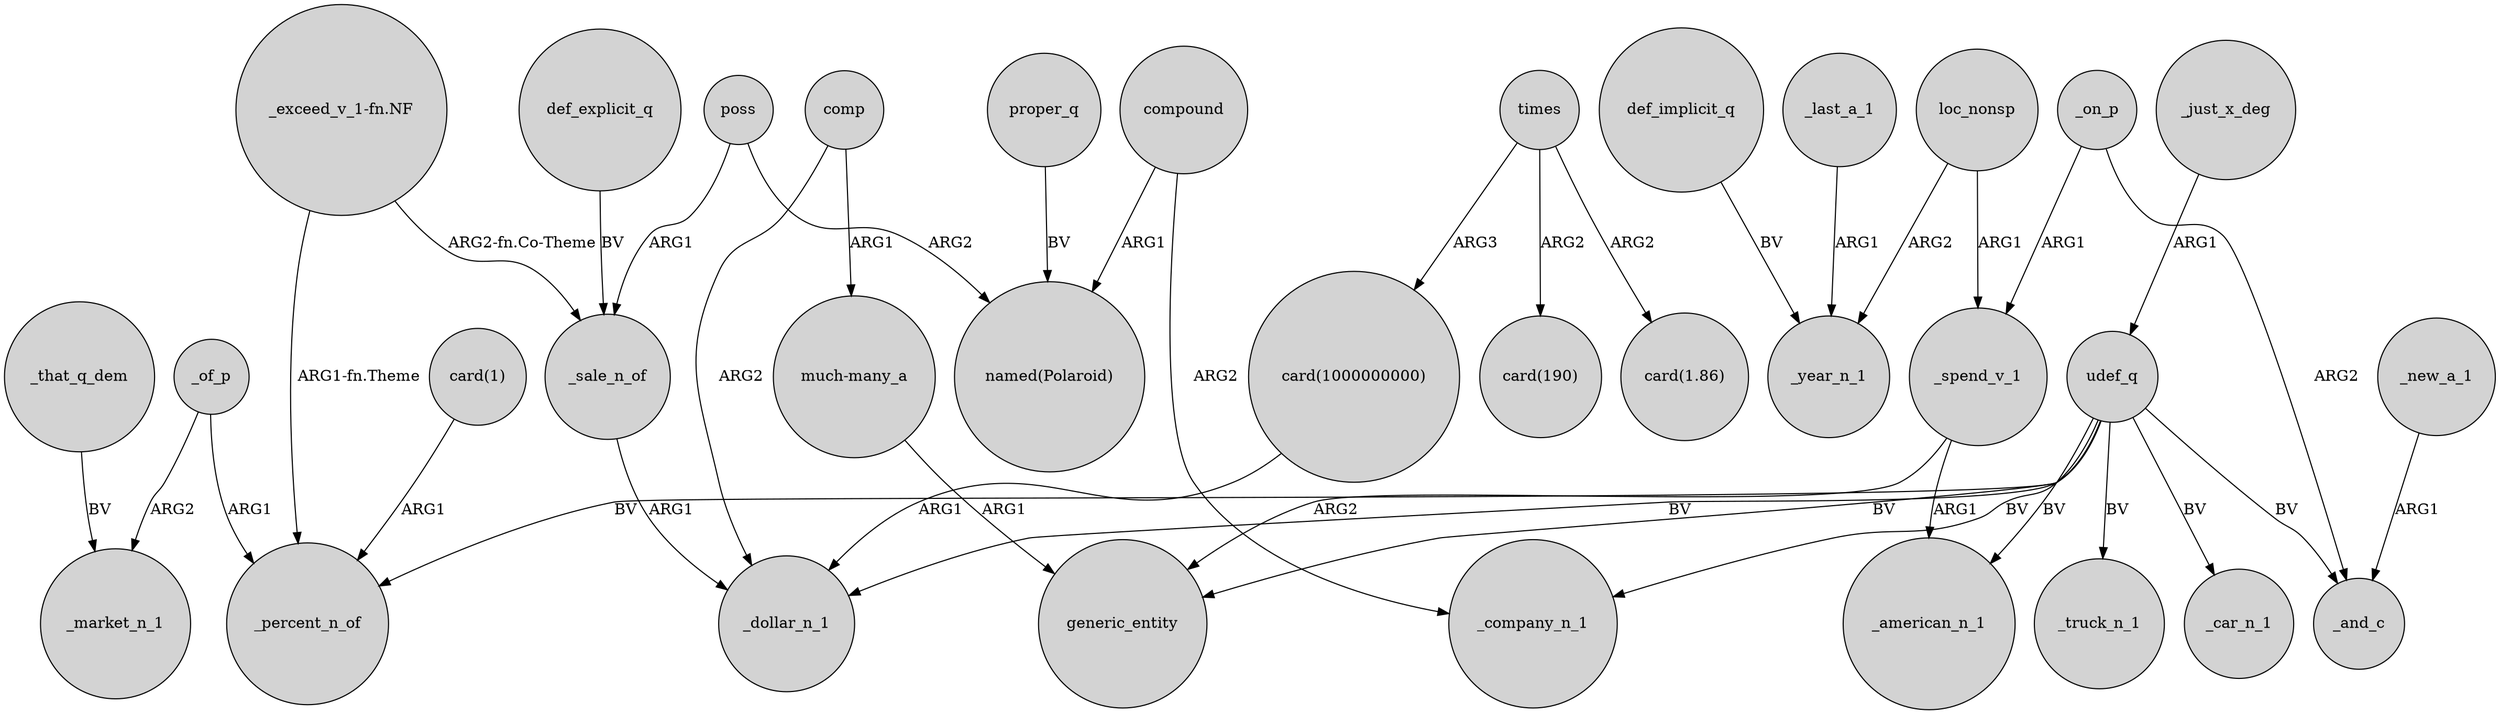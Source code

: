 digraph {
	node [shape=circle style=filled]
	_that_q_dem -> _market_n_1 [label=BV]
	_spend_v_1 -> _american_n_1 [label=ARG1]
	"card(1)" -> _percent_n_of [label=ARG1]
	_just_x_deg -> udef_q [label=ARG1]
	udef_q -> generic_entity [label=BV]
	def_implicit_q -> _year_n_1 [label=BV]
	"much-many_a" -> generic_entity [label=ARG1]
	loc_nonsp -> _spend_v_1 [label=ARG1]
	compound -> _company_n_1 [label=ARG2]
	times -> "card(190)" [label=ARG2]
	def_explicit_q -> _sale_n_of [label=BV]
	"_exceed_v_1-fn.NF" -> _sale_n_of [label="ARG2-fn.Co-Theme"]
	poss -> "named(Polaroid)" [label=ARG2]
	_on_p -> _spend_v_1 [label=ARG1]
	times -> "card(1.86)" [label=ARG2]
	_of_p -> _market_n_1 [label=ARG2]
	_new_a_1 -> _and_c [label=ARG1]
	times -> "card(1000000000)" [label=ARG3]
	compound -> "named(Polaroid)" [label=ARG1]
	proper_q -> "named(Polaroid)" [label=BV]
	_of_p -> _percent_n_of [label=ARG1]
	udef_q -> _truck_n_1 [label=BV]
	comp -> "much-many_a" [label=ARG1]
	poss -> _sale_n_of [label=ARG1]
	loc_nonsp -> _year_n_1 [label=ARG2]
	_last_a_1 -> _year_n_1 [label=ARG1]
	udef_q -> _american_n_1 [label=BV]
	_spend_v_1 -> generic_entity [label=ARG2]
	"_exceed_v_1-fn.NF" -> _percent_n_of [label="ARG1-fn.Theme"]
	_on_p -> _and_c [label=ARG2]
	udef_q -> _car_n_1 [label=BV]
	comp -> _dollar_n_1 [label=ARG2]
	udef_q -> _percent_n_of [label=BV]
	"card(1000000000)" -> _dollar_n_1 [label=ARG1]
	udef_q -> _and_c [label=BV]
	udef_q -> _company_n_1 [label=BV]
	udef_q -> _dollar_n_1 [label=BV]
	_sale_n_of -> _dollar_n_1 [label=ARG1]
}
